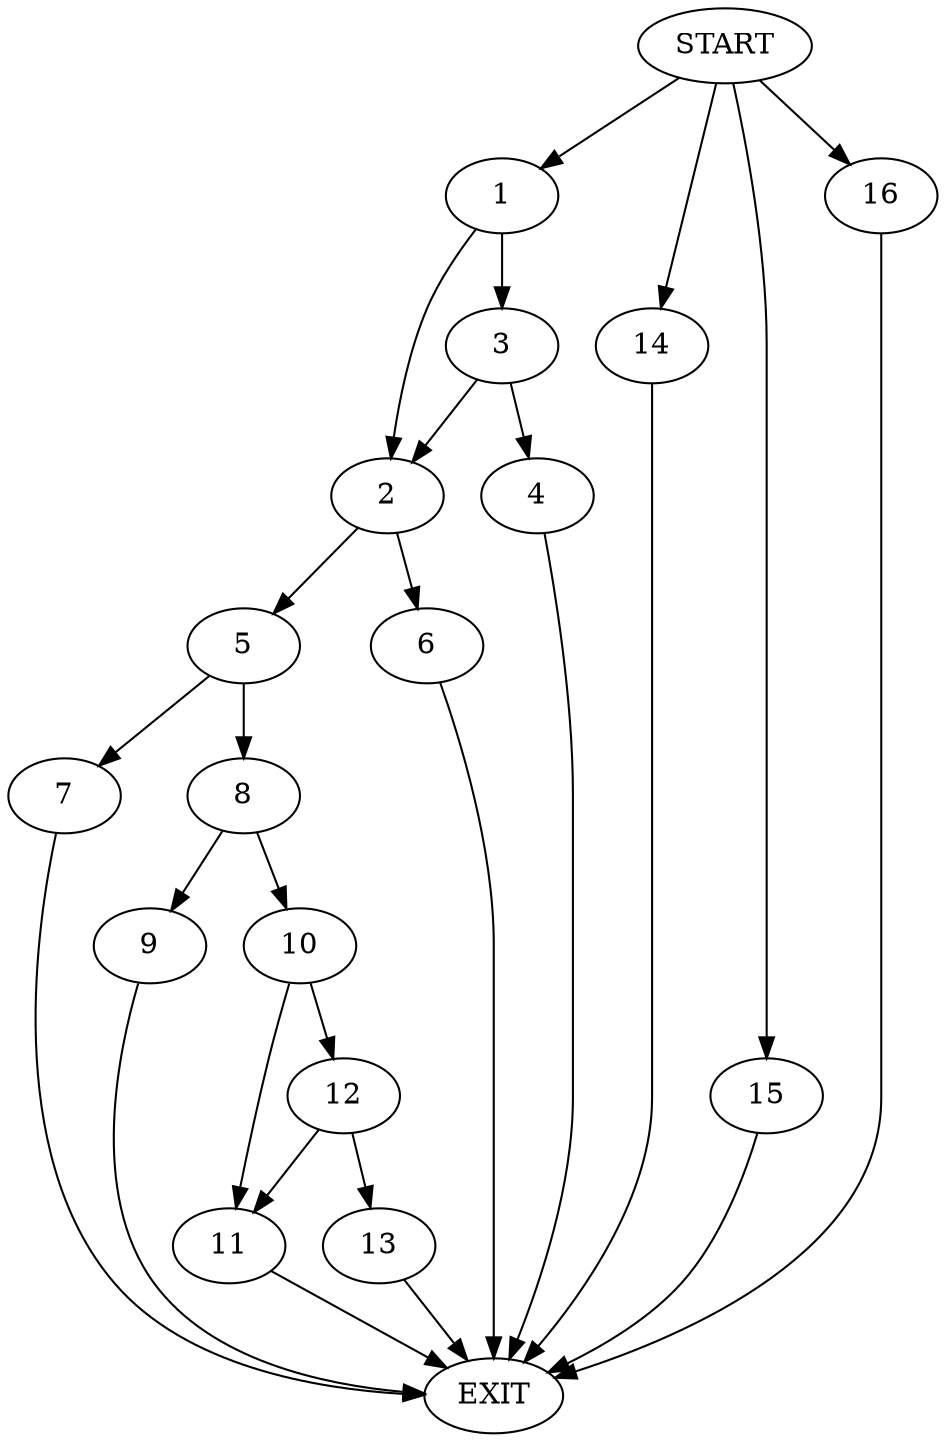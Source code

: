 digraph {
0 [label="START"]
17 [label="EXIT"]
0 -> 1
1 -> 2
1 -> 3
3 -> 4
3 -> 2
2 -> 5
2 -> 6
4 -> 17
5 -> 7
5 -> 8
6 -> 17
8 -> 9
8 -> 10
7 -> 17
9 -> 17
10 -> 11
10 -> 12
11 -> 17
12 -> 11
12 -> 13
13 -> 17
0 -> 14
14 -> 17
0 -> 15
15 -> 17
0 -> 16
16 -> 17
}
